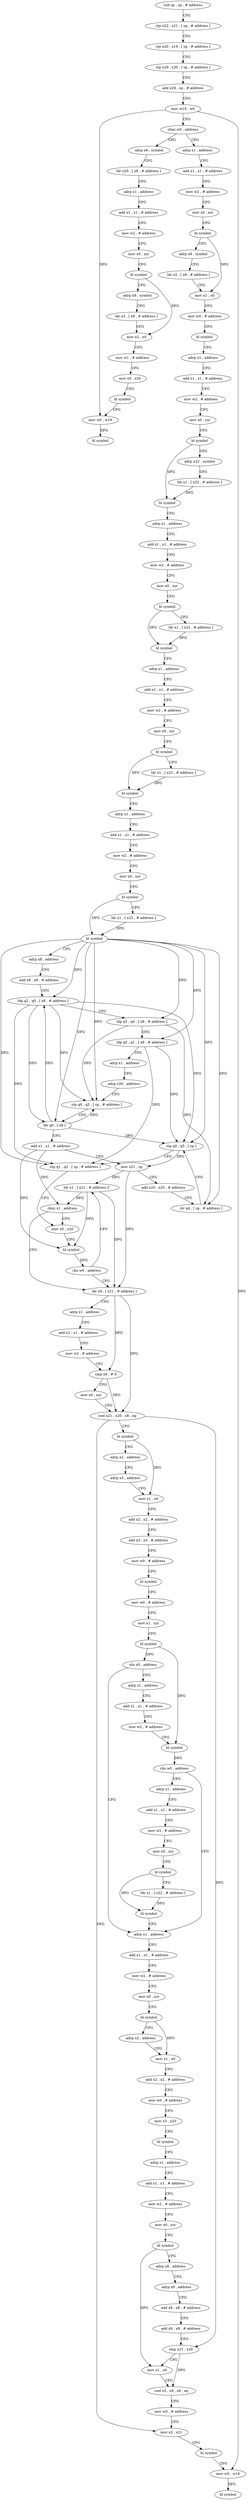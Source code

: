 digraph "func" {
"4199692" [label = "sub sp , sp , # address" ]
"4199696" [label = "stp x22 , x21 , [ sp , # address ]" ]
"4199700" [label = "stp x20 , x19 , [ sp , # address ]" ]
"4199704" [label = "stp x29 , x30 , [ sp , # address ]" ]
"4199708" [label = "add x29 , sp , # address" ]
"4199712" [label = "mov w19 , w0" ]
"4199716" [label = "cbnz w0 , address" ]
"4200192" [label = "adrp x8 , symbol" ]
"4199720" [label = "adrp x1 , address" ]
"4200196" [label = "ldr x20 , [ x8 , # address ]" ]
"4200200" [label = "adrp x1 , address" ]
"4200204" [label = "add x1 , x1 , # address" ]
"4200208" [label = "mov w2 , # address" ]
"4200212" [label = "mov x0 , xzr" ]
"4200216" [label = "bl symbol" ]
"4200220" [label = "adrp x8 , symbol" ]
"4200224" [label = "ldr x3 , [ x8 , # address ]" ]
"4200228" [label = "mov x2 , x0" ]
"4200232" [label = "mov w1 , # address" ]
"4200236" [label = "mov x0 , x20" ]
"4200240" [label = "bl symbol" ]
"4200244" [label = "mov w0 , w19" ]
"4200248" [label = "bl symbol" ]
"4199724" [label = "add x1 , x1 , # address" ]
"4199728" [label = "mov w2 , # address" ]
"4199732" [label = "mov x0 , xzr" ]
"4199736" [label = "bl symbol" ]
"4199740" [label = "adrp x8 , symbol" ]
"4199744" [label = "ldr x2 , [ x8 , # address ]" ]
"4199748" [label = "mov x1 , x0" ]
"4199752" [label = "mov w0 , # address" ]
"4199756" [label = "bl symbol" ]
"4199760" [label = "adrp x1 , address" ]
"4199764" [label = "add x1 , x1 , # address" ]
"4199768" [label = "mov w2 , # address" ]
"4199772" [label = "mov x0 , xzr" ]
"4199776" [label = "bl symbol" ]
"4199780" [label = "adrp x22 , symbol" ]
"4199784" [label = "ldr x1 , [ x22 , # address ]" ]
"4199788" [label = "bl symbol" ]
"4199792" [label = "adrp x1 , address" ]
"4199796" [label = "add x1 , x1 , # address" ]
"4199800" [label = "mov w2 , # address" ]
"4199804" [label = "mov x0 , xzr" ]
"4199808" [label = "bl symbol" ]
"4199812" [label = "ldr x1 , [ x22 , # address ]" ]
"4199816" [label = "bl symbol" ]
"4199820" [label = "adrp x1 , address" ]
"4199824" [label = "add x1 , x1 , # address" ]
"4199828" [label = "mov w2 , # address" ]
"4199832" [label = "mov x0 , xzr" ]
"4199836" [label = "bl symbol" ]
"4199840" [label = "ldr x1 , [ x22 , # address ]" ]
"4199844" [label = "bl symbol" ]
"4199848" [label = "adrp x1 , address" ]
"4199852" [label = "add x1 , x1 , # address" ]
"4199856" [label = "mov w2 , # address" ]
"4199860" [label = "mov x0 , xzr" ]
"4199864" [label = "bl symbol" ]
"4199868" [label = "ldr x1 , [ x22 , # address ]" ]
"4199872" [label = "bl symbol" ]
"4199876" [label = "adrp x8 , address" ]
"4199880" [label = "add x8 , x8 , # address" ]
"4199884" [label = "ldp q2 , q0 , [ x8 , # address ]" ]
"4199888" [label = "ldp q3 , q4 , [ x8 , # address ]" ]
"4199892" [label = "ldp q5 , q1 , [ x8 , # address ]" ]
"4199896" [label = "adrp x1 , address" ]
"4199900" [label = "adrp x20 , address" ]
"4199904" [label = "stp q0 , q3 , [ sp , # address ]" ]
"4199908" [label = "ldr q0 , [ x8 ]" ]
"4199912" [label = "add x1 , x1 , # address" ]
"4199916" [label = "mov x21 , sp" ]
"4199920" [label = "add x20 , x20 , # address" ]
"4199924" [label = "str q4 , [ sp , # address ]" ]
"4199928" [label = "stp q0 , q5 , [ sp ]" ]
"4199932" [label = "stp q1 , q2 , [ sp , # address ]" ]
"4199936" [label = "mov x0 , x20" ]
"4199956" [label = "ldr x8 , [ x21 , # address ]" ]
"4199960" [label = "adrp x1 , address" ]
"4199964" [label = "add x1 , x1 , # address" ]
"4199968" [label = "mov w2 , # address" ]
"4199972" [label = "cmp x8 , # 0" ]
"4199976" [label = "mov x0 , xzr" ]
"4199980" [label = "csel x21 , x20 , x8 , eq" ]
"4199984" [label = "bl symbol" ]
"4199988" [label = "adrp x2 , address" ]
"4199992" [label = "adrp x3 , address" ]
"4199996" [label = "mov x1 , x0" ]
"4200000" [label = "add x2 , x2 , # address" ]
"4200004" [label = "add x3 , x3 , # address" ]
"4200008" [label = "mov w0 , # address" ]
"4200012" [label = "bl symbol" ]
"4200016" [label = "mov w0 , # address" ]
"4200020" [label = "mov x1 , xzr" ]
"4200024" [label = "bl symbol" ]
"4200028" [label = "cbz x0 , address" ]
"4200080" [label = "adrp x1 , address" ]
"4200032" [label = "adrp x1 , address" ]
"4199948" [label = "ldr x1 , [ x21 , # address ]!" ]
"4199952" [label = "cbnz x1 , address" ]
"4200084" [label = "add x1 , x1 , # address" ]
"4200088" [label = "mov w2 , # address" ]
"4200092" [label = "mov x0 , xzr" ]
"4200096" [label = "bl symbol" ]
"4200100" [label = "adrp x2 , address" ]
"4200104" [label = "mov x1 , x0" ]
"4200108" [label = "add x2 , x2 , # address" ]
"4200112" [label = "mov w0 , # address" ]
"4200116" [label = "mov x3 , x20" ]
"4200120" [label = "bl symbol" ]
"4200124" [label = "adrp x1 , address" ]
"4200128" [label = "add x1 , x1 , # address" ]
"4200132" [label = "mov w2 , # address" ]
"4200136" [label = "mov x0 , xzr" ]
"4200140" [label = "bl symbol" ]
"4200144" [label = "adrp x8 , address" ]
"4200148" [label = "adrp x9 , address" ]
"4200152" [label = "add x8 , x8 , # address" ]
"4200156" [label = "add x9 , x9 , # address" ]
"4200160" [label = "cmp x21 , x20" ]
"4200164" [label = "mov x1 , x0" ]
"4200168" [label = "csel x3 , x9 , x8 , eq" ]
"4200172" [label = "mov w0 , # address" ]
"4200176" [label = "mov x2 , x21" ]
"4200180" [label = "bl symbol" ]
"4200184" [label = "mov w0 , w19" ]
"4200188" [label = "bl symbol" ]
"4200036" [label = "add x1 , x1 , # address" ]
"4200040" [label = "mov w2 , # address" ]
"4200044" [label = "bl symbol" ]
"4200048" [label = "cbz w0 , address" ]
"4200052" [label = "adrp x1 , address" ]
"4199940" [label = "bl symbol" ]
"4199944" [label = "cbz w0 , address" ]
"4200056" [label = "add x1 , x1 , # address" ]
"4200060" [label = "mov w2 , # address" ]
"4200064" [label = "mov x0 , xzr" ]
"4200068" [label = "bl symbol" ]
"4200072" [label = "ldr x1 , [ x22 , # address ]" ]
"4200076" [label = "bl symbol" ]
"4199692" -> "4199696" [ label = "CFG" ]
"4199696" -> "4199700" [ label = "CFG" ]
"4199700" -> "4199704" [ label = "CFG" ]
"4199704" -> "4199708" [ label = "CFG" ]
"4199708" -> "4199712" [ label = "CFG" ]
"4199712" -> "4199716" [ label = "CFG" ]
"4199712" -> "4200244" [ label = "DFG" ]
"4199712" -> "4200184" [ label = "DFG" ]
"4199716" -> "4200192" [ label = "CFG" ]
"4199716" -> "4199720" [ label = "CFG" ]
"4200192" -> "4200196" [ label = "CFG" ]
"4199720" -> "4199724" [ label = "CFG" ]
"4200196" -> "4200200" [ label = "CFG" ]
"4200200" -> "4200204" [ label = "CFG" ]
"4200204" -> "4200208" [ label = "CFG" ]
"4200208" -> "4200212" [ label = "CFG" ]
"4200212" -> "4200216" [ label = "CFG" ]
"4200216" -> "4200220" [ label = "CFG" ]
"4200216" -> "4200228" [ label = "DFG" ]
"4200220" -> "4200224" [ label = "CFG" ]
"4200224" -> "4200228" [ label = "CFG" ]
"4200228" -> "4200232" [ label = "CFG" ]
"4200232" -> "4200236" [ label = "CFG" ]
"4200236" -> "4200240" [ label = "CFG" ]
"4200240" -> "4200244" [ label = "CFG" ]
"4200244" -> "4200248" [ label = "DFG" ]
"4199724" -> "4199728" [ label = "CFG" ]
"4199728" -> "4199732" [ label = "CFG" ]
"4199732" -> "4199736" [ label = "CFG" ]
"4199736" -> "4199740" [ label = "CFG" ]
"4199736" -> "4199748" [ label = "DFG" ]
"4199740" -> "4199744" [ label = "CFG" ]
"4199744" -> "4199748" [ label = "CFG" ]
"4199748" -> "4199752" [ label = "CFG" ]
"4199752" -> "4199756" [ label = "CFG" ]
"4199756" -> "4199760" [ label = "CFG" ]
"4199760" -> "4199764" [ label = "CFG" ]
"4199764" -> "4199768" [ label = "CFG" ]
"4199768" -> "4199772" [ label = "CFG" ]
"4199772" -> "4199776" [ label = "CFG" ]
"4199776" -> "4199780" [ label = "CFG" ]
"4199776" -> "4199788" [ label = "DFG" ]
"4199780" -> "4199784" [ label = "CFG" ]
"4199784" -> "4199788" [ label = "DFG" ]
"4199788" -> "4199792" [ label = "CFG" ]
"4199792" -> "4199796" [ label = "CFG" ]
"4199796" -> "4199800" [ label = "CFG" ]
"4199800" -> "4199804" [ label = "CFG" ]
"4199804" -> "4199808" [ label = "CFG" ]
"4199808" -> "4199812" [ label = "CFG" ]
"4199808" -> "4199816" [ label = "DFG" ]
"4199812" -> "4199816" [ label = "DFG" ]
"4199816" -> "4199820" [ label = "CFG" ]
"4199820" -> "4199824" [ label = "CFG" ]
"4199824" -> "4199828" [ label = "CFG" ]
"4199828" -> "4199832" [ label = "CFG" ]
"4199832" -> "4199836" [ label = "CFG" ]
"4199836" -> "4199840" [ label = "CFG" ]
"4199836" -> "4199844" [ label = "DFG" ]
"4199840" -> "4199844" [ label = "DFG" ]
"4199844" -> "4199848" [ label = "CFG" ]
"4199848" -> "4199852" [ label = "CFG" ]
"4199852" -> "4199856" [ label = "CFG" ]
"4199856" -> "4199860" [ label = "CFG" ]
"4199860" -> "4199864" [ label = "CFG" ]
"4199864" -> "4199868" [ label = "CFG" ]
"4199864" -> "4199872" [ label = "DFG" ]
"4199868" -> "4199872" [ label = "DFG" ]
"4199872" -> "4199876" [ label = "CFG" ]
"4199872" -> "4199884" [ label = "DFG" ]
"4199872" -> "4199904" [ label = "DFG" ]
"4199872" -> "4199908" [ label = "DFG" ]
"4199872" -> "4199928" [ label = "DFG" ]
"4199872" -> "4199892" [ label = "DFG" ]
"4199872" -> "4199932" [ label = "DFG" ]
"4199872" -> "4199888" [ label = "DFG" ]
"4199872" -> "4199924" [ label = "DFG" ]
"4199876" -> "4199880" [ label = "CFG" ]
"4199880" -> "4199884" [ label = "CFG" ]
"4199884" -> "4199888" [ label = "CFG" ]
"4199884" -> "4199904" [ label = "DFG" ]
"4199884" -> "4199908" [ label = "DFG" ]
"4199884" -> "4199928" [ label = "DFG" ]
"4199884" -> "4199932" [ label = "DFG" ]
"4199888" -> "4199892" [ label = "CFG" ]
"4199888" -> "4199904" [ label = "DFG" ]
"4199888" -> "4199924" [ label = "DFG" ]
"4199892" -> "4199896" [ label = "CFG" ]
"4199892" -> "4199928" [ label = "DFG" ]
"4199892" -> "4199932" [ label = "DFG" ]
"4199896" -> "4199900" [ label = "CFG" ]
"4199900" -> "4199904" [ label = "CFG" ]
"4199904" -> "4199908" [ label = "CFG" ]
"4199908" -> "4199912" [ label = "CFG" ]
"4199908" -> "4199884" [ label = "DFG" ]
"4199908" -> "4199904" [ label = "DFG" ]
"4199908" -> "4199928" [ label = "DFG" ]
"4199912" -> "4199916" [ label = "CFG" ]
"4199912" -> "4199940" [ label = "DFG" ]
"4199912" -> "4199952" [ label = "DFG" ]
"4199916" -> "4199920" [ label = "CFG" ]
"4199916" -> "4199956" [ label = "DFG" ]
"4199916" -> "4199948" [ label = "DFG" ]
"4199920" -> "4199924" [ label = "CFG" ]
"4199924" -> "4199928" [ label = "CFG" ]
"4199928" -> "4199932" [ label = "CFG" ]
"4199928" -> "4199916" [ label = "DFG" ]
"4199932" -> "4199936" [ label = "CFG" ]
"4199936" -> "4199940" [ label = "CFG" ]
"4199956" -> "4199960" [ label = "CFG" ]
"4199956" -> "4199972" [ label = "DFG" ]
"4199956" -> "4199980" [ label = "DFG" ]
"4199960" -> "4199964" [ label = "CFG" ]
"4199964" -> "4199968" [ label = "CFG" ]
"4199968" -> "4199972" [ label = "CFG" ]
"4199972" -> "4199976" [ label = "CFG" ]
"4199972" -> "4199980" [ label = "DFG" ]
"4199976" -> "4199980" [ label = "CFG" ]
"4199980" -> "4199984" [ label = "CFG" ]
"4199980" -> "4200160" [ label = "DFG" ]
"4199980" -> "4200176" [ label = "DFG" ]
"4199984" -> "4199988" [ label = "CFG" ]
"4199984" -> "4199996" [ label = "DFG" ]
"4199988" -> "4199992" [ label = "CFG" ]
"4199992" -> "4199996" [ label = "CFG" ]
"4199996" -> "4200000" [ label = "CFG" ]
"4200000" -> "4200004" [ label = "CFG" ]
"4200004" -> "4200008" [ label = "CFG" ]
"4200008" -> "4200012" [ label = "CFG" ]
"4200012" -> "4200016" [ label = "CFG" ]
"4200016" -> "4200020" [ label = "CFG" ]
"4200020" -> "4200024" [ label = "CFG" ]
"4200024" -> "4200028" [ label = "DFG" ]
"4200024" -> "4200044" [ label = "DFG" ]
"4200028" -> "4200080" [ label = "CFG" ]
"4200028" -> "4200032" [ label = "CFG" ]
"4200080" -> "4200084" [ label = "CFG" ]
"4200032" -> "4200036" [ label = "CFG" ]
"4199948" -> "4199952" [ label = "DFG" ]
"4199948" -> "4199940" [ label = "DFG" ]
"4199948" -> "4199956" [ label = "DFG" ]
"4199952" -> "4199936" [ label = "CFG" ]
"4199952" -> "4199956" [ label = "CFG" ]
"4200084" -> "4200088" [ label = "CFG" ]
"4200088" -> "4200092" [ label = "CFG" ]
"4200092" -> "4200096" [ label = "CFG" ]
"4200096" -> "4200100" [ label = "CFG" ]
"4200096" -> "4200104" [ label = "DFG" ]
"4200100" -> "4200104" [ label = "CFG" ]
"4200104" -> "4200108" [ label = "CFG" ]
"4200108" -> "4200112" [ label = "CFG" ]
"4200112" -> "4200116" [ label = "CFG" ]
"4200116" -> "4200120" [ label = "CFG" ]
"4200120" -> "4200124" [ label = "CFG" ]
"4200124" -> "4200128" [ label = "CFG" ]
"4200128" -> "4200132" [ label = "CFG" ]
"4200132" -> "4200136" [ label = "CFG" ]
"4200136" -> "4200140" [ label = "CFG" ]
"4200140" -> "4200144" [ label = "CFG" ]
"4200140" -> "4200164" [ label = "DFG" ]
"4200144" -> "4200148" [ label = "CFG" ]
"4200148" -> "4200152" [ label = "CFG" ]
"4200152" -> "4200156" [ label = "CFG" ]
"4200156" -> "4200160" [ label = "CFG" ]
"4200160" -> "4200164" [ label = "CFG" ]
"4200160" -> "4200168" [ label = "DFG" ]
"4200164" -> "4200168" [ label = "CFG" ]
"4200168" -> "4200172" [ label = "CFG" ]
"4200172" -> "4200176" [ label = "CFG" ]
"4200176" -> "4200180" [ label = "CFG" ]
"4200180" -> "4200184" [ label = "CFG" ]
"4200184" -> "4200188" [ label = "DFG" ]
"4200036" -> "4200040" [ label = "CFG" ]
"4200040" -> "4200044" [ label = "CFG" ]
"4200044" -> "4200048" [ label = "DFG" ]
"4200048" -> "4200080" [ label = "CFG" ]
"4200048" -> "4200052" [ label = "CFG" ]
"4200052" -> "4200056" [ label = "CFG" ]
"4199940" -> "4199944" [ label = "DFG" ]
"4199944" -> "4199956" [ label = "CFG" ]
"4199944" -> "4199948" [ label = "CFG" ]
"4200056" -> "4200060" [ label = "CFG" ]
"4200060" -> "4200064" [ label = "CFG" ]
"4200064" -> "4200068" [ label = "CFG" ]
"4200068" -> "4200072" [ label = "CFG" ]
"4200068" -> "4200076" [ label = "DFG" ]
"4200072" -> "4200076" [ label = "DFG" ]
"4200076" -> "4200080" [ label = "CFG" ]
}
